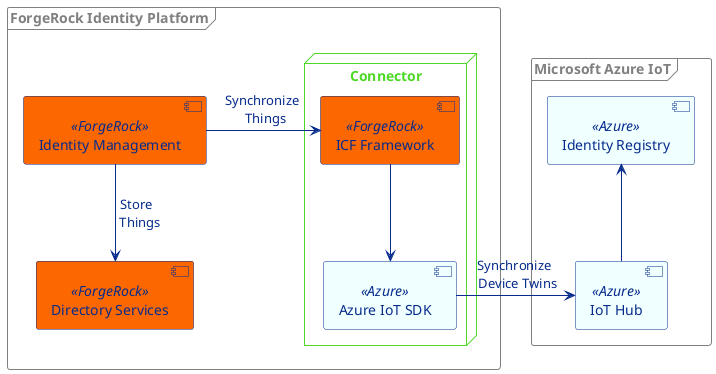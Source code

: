 @startuml

skinparam component {
  FontColor #062b8c
  BackgroundColor<<ForgeRock>> #fc6700
  BorderColor #062b8c
  BackgroundColor<<Azure>> azure
  ArrowColor #062b8c
  ArrowFontColor #062b8c
}
skinparam node {
  BorderColor #4ED827
  FontColor #4ED827
}
skinparam frame {
  BorderColor gray
  FontColor gray
}

frame "Microsoft Azure IoT" {
    [IoT Hub] as hub <<Azure>>
    [Identity Registry] as db <<Azure>>
}
frame "ForgeRock Identity Platform" {
    [Identity Management] as idm <<ForgeRock>>
    [Directory Services] as ds <<ForgeRock>>
    node "Connector" {
        [ICF Framework] as icf <<ForgeRock>>
        [Azure IoT SDK] as sdk <<Azure>>
    }
}

idm -down-> ds : Store \n Things
idm -right-> icf : Synchronize \n Things
icf -down-> sdk
sdk -right-> hub : Synchronize \n Device Twins
hub -up-> db

@enduml